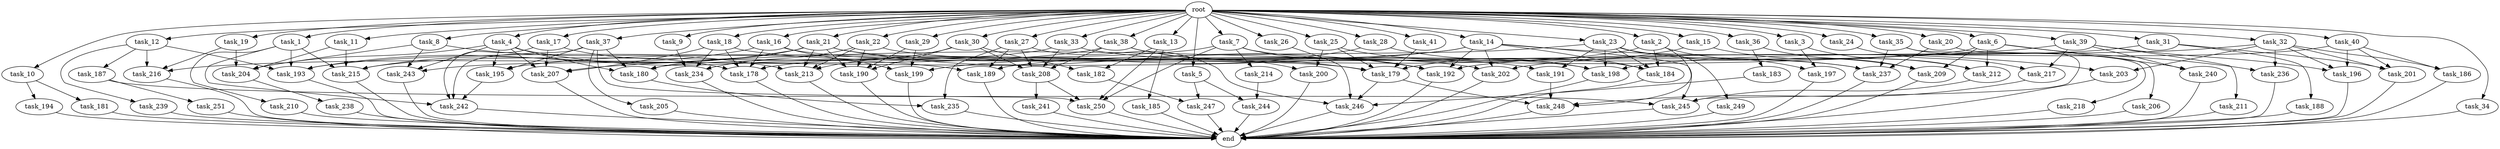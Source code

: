 digraph G {
  task_217 [size="1168231104.512000"];
  task_12 [size="2.048000"];
  task_199 [size="1047972020.224000"];
  task_36 [size="2.048000"];
  task_19 [size="2.048000"];
  task_249 [size="429496729.600000"];
  task_196 [size="962072674.304000"];
  root [size="0.000000"];
  task_10 [size="2.048000"];
  task_18 [size="2.048000"];
  task_1 [size="2.048000"];
  task_189 [size="2920577761.280000"];
  task_183 [size="1391569403.904000"];
  task_4 [size="2.048000"];
  task_33 [size="2.048000"];
  task_235 [size="2491081031.680000"];
  task_234 [size="584115552.256000"];
  task_22 [size="2.048000"];
  task_205 [size="429496729.600000"];
  task_15 [size="2.048000"];
  task_5 [size="2.048000"];
  end [size="0.000000"];
  task_206 [size="68719476.736000"];
  task_246 [size="5634997092.352000"];
  task_218 [size="618475290.624000"];
  task_14 [size="2.048000"];
  task_244 [size="687194767.360000"];
  task_38 [size="2.048000"];
  task_241 [size="154618822.656000"];
  task_16 [size="2.048000"];
  task_7 [size="2.048000"];
  task_242 [size="3762391351.296000"];
  task_27 [size="2.048000"];
  task_203 [size="1047972020.224000"];
  task_211 [size="68719476.736000"];
  task_26 [size="2.048000"];
  task_30 [size="2.048000"];
  task_239 [size="154618822.656000"];
  task_209 [size="3539053051.904000"];
  task_193 [size="1889785610.240000"];
  task_245 [size="1632087572.480000"];
  task_213 [size="2886218022.912000"];
  task_200 [size="498216206.336000"];
  task_214 [size="618475290.624000"];
  task_197 [size="1717986918.400000"];
  task_39 [size="2.048000"];
  task_215 [size="1889785610.240000"];
  task_192 [size="2164663517.184000"];
  task_204 [size="3246995275.776000"];
  task_201 [size="1735166787.584000"];
  task_17 [size="2.048000"];
  task_236 [size="2336462209.024000"];
  task_31 [size="2.048000"];
  task_194 [size="154618822.656000"];
  task_2 [size="2.048000"];
  task_41 [size="2.048000"];
  task_216 [size="1202590842.880000"];
  task_237 [size="1580547964.928000"];
  task_35 [size="2.048000"];
  task_3 [size="2.048000"];
  task_187 [size="154618822.656000"];
  task_247 [size="137438953.472000"];
  task_40 [size="2.048000"];
  task_181 [size="154618822.656000"];
  task_184 [size="2095944040.448000"];
  task_8 [size="2.048000"];
  task_191 [size="704374636.544000"];
  task_212 [size="3092376453.120000"];
  task_25 [size="2.048000"];
  task_198 [size="1752346656.768000"];
  task_21 [size="2.048000"];
  task_28 [size="2.048000"];
  task_182 [size="3109556322.304000"];
  task_23 [size="2.048000"];
  task_190 [size="2542620639.232000"];
  task_6 [size="2.048000"];
  task_207 [size="3006477107.200000"];
  task_32 [size="2.048000"];
  task_250 [size="2594160246.784000"];
  task_20 [size="2.048000"];
  task_243 [size="2078764171.264000"];
  task_238 [size="1099511627.776000"];
  task_9 [size="2.048000"];
  task_37 [size="2.048000"];
  task_180 [size="3813930958.848000"];
  task_248 [size="4329327034.368000"];
  task_188 [size="841813590.016000"];
  task_195 [size="2250562863.104000"];
  task_185 [size="1391569403.904000"];
  task_186 [size="893353197.568000"];
  task_34 [size="2.048000"];
  task_240 [size="1786706395.136000"];
  task_202 [size="858993459.200000"];
  task_29 [size="2.048000"];
  task_178 [size="2319282339.840000"];
  task_13 [size="2.048000"];
  task_251 [size="154618822.656000"];
  task_24 [size="2.048000"];
  task_208 [size="3161095929.856000"];
  task_11 [size="2.048000"];
  task_179 [size="1082331758.592000"];
  task_210 [size="841813590.016000"];

  task_217 -> task_248 [size="134217728.000000"];
  task_12 -> task_187 [size="75497472.000000"];
  task_12 -> task_216 [size="75497472.000000"];
  task_12 -> task_239 [size="75497472.000000"];
  task_12 -> task_193 [size="75497472.000000"];
  task_199 -> end [size="1.000000"];
  task_36 -> task_183 [size="679477248.000000"];
  task_36 -> task_209 [size="679477248.000000"];
  task_19 -> task_216 [size="301989888.000000"];
  task_19 -> task_204 [size="301989888.000000"];
  task_249 -> end [size="1.000000"];
  task_196 -> end [size="1.000000"];
  root -> task_12 [size="1.000000"];
  root -> task_35 [size="1.000000"];
  root -> task_14 [size="1.000000"];
  root -> task_36 [size="1.000000"];
  root -> task_37 [size="1.000000"];
  root -> task_6 [size="1.000000"];
  root -> task_32 [size="1.000000"];
  root -> task_38 [size="1.000000"];
  root -> task_19 [size="1.000000"];
  root -> task_13 [size="1.000000"];
  root -> task_20 [size="1.000000"];
  root -> task_16 [size="1.000000"];
  root -> task_9 [size="1.000000"];
  root -> task_31 [size="1.000000"];
  root -> task_10 [size="1.000000"];
  root -> task_1 [size="1.000000"];
  root -> task_18 [size="1.000000"];
  root -> task_5 [size="1.000000"];
  root -> task_2 [size="1.000000"];
  root -> task_4 [size="1.000000"];
  root -> task_27 [size="1.000000"];
  root -> task_41 [size="1.000000"];
  root -> task_11 [size="1.000000"];
  root -> task_23 [size="1.000000"];
  root -> task_3 [size="1.000000"];
  root -> task_26 [size="1.000000"];
  root -> task_7 [size="1.000000"];
  root -> task_40 [size="1.000000"];
  root -> task_34 [size="1.000000"];
  root -> task_17 [size="1.000000"];
  root -> task_33 [size="1.000000"];
  root -> task_15 [size="1.000000"];
  root -> task_22 [size="1.000000"];
  root -> task_29 [size="1.000000"];
  root -> task_8 [size="1.000000"];
  root -> task_30 [size="1.000000"];
  root -> task_39 [size="1.000000"];
  root -> task_25 [size="1.000000"];
  root -> task_24 [size="1.000000"];
  root -> task_21 [size="1.000000"];
  root -> task_28 [size="1.000000"];
  task_10 -> task_194 [size="75497472.000000"];
  task_10 -> task_181 [size="75497472.000000"];
  task_18 -> task_207 [size="75497472.000000"];
  task_18 -> task_202 [size="75497472.000000"];
  task_18 -> task_234 [size="75497472.000000"];
  task_18 -> task_178 [size="75497472.000000"];
  task_1 -> task_193 [size="411041792.000000"];
  task_1 -> task_242 [size="411041792.000000"];
  task_1 -> task_215 [size="411041792.000000"];
  task_1 -> task_210 [size="411041792.000000"];
  task_189 -> end [size="1.000000"];
  task_183 -> task_246 [size="838860800.000000"];
  task_4 -> task_207 [size="679477248.000000"];
  task_4 -> task_243 [size="679477248.000000"];
  task_4 -> task_180 [size="679477248.000000"];
  task_4 -> task_195 [size="679477248.000000"];
  task_4 -> task_204 [size="679477248.000000"];
  task_4 -> task_189 [size="679477248.000000"];
  task_33 -> task_208 [size="134217728.000000"];
  task_33 -> task_215 [size="134217728.000000"];
  task_33 -> task_237 [size="134217728.000000"];
  task_235 -> end [size="1.000000"];
  task_234 -> end [size="1.000000"];
  task_22 -> task_190 [size="134217728.000000"];
  task_22 -> task_213 [size="134217728.000000"];
  task_22 -> task_198 [size="134217728.000000"];
  task_22 -> task_234 [size="134217728.000000"];
  task_205 -> end [size="1.000000"];
  task_15 -> task_179 [size="134217728.000000"];
  task_15 -> task_212 [size="134217728.000000"];
  task_5 -> task_247 [size="33554432.000000"];
  task_5 -> task_244 [size="33554432.000000"];
  task_206 -> end [size="1.000000"];
  task_246 -> end [size="1.000000"];
  task_218 -> end [size="1.000000"];
  task_14 -> task_184 [size="209715200.000000"];
  task_14 -> task_202 [size="209715200.000000"];
  task_14 -> task_203 [size="209715200.000000"];
  task_14 -> task_245 [size="209715200.000000"];
  task_14 -> task_192 [size="209715200.000000"];
  task_14 -> task_195 [size="209715200.000000"];
  task_14 -> task_216 [size="209715200.000000"];
  task_244 -> end [size="1.000000"];
  task_38 -> task_208 [size="33554432.000000"];
  task_38 -> task_243 [size="33554432.000000"];
  task_38 -> task_179 [size="33554432.000000"];
  task_38 -> task_200 [size="33554432.000000"];
  task_241 -> end [size="1.000000"];
  task_16 -> task_179 [size="75497472.000000"];
  task_16 -> task_199 [size="75497472.000000"];
  task_16 -> task_215 [size="75497472.000000"];
  task_16 -> task_178 [size="75497472.000000"];
  task_7 -> task_214 [size="301989888.000000"];
  task_7 -> task_250 [size="301989888.000000"];
  task_7 -> task_192 [size="301989888.000000"];
  task_7 -> task_193 [size="301989888.000000"];
  task_7 -> task_237 [size="301989888.000000"];
  task_242 -> end [size="1.000000"];
  task_27 -> task_235 [size="536870912.000000"];
  task_27 -> task_246 [size="536870912.000000"];
  task_27 -> task_208 [size="536870912.000000"];
  task_27 -> task_189 [size="536870912.000000"];
  task_203 -> end [size="1.000000"];
  task_211 -> end [size="1.000000"];
  task_26 -> task_246 [size="536870912.000000"];
  task_30 -> task_182 [size="838860800.000000"];
  task_30 -> task_213 [size="838860800.000000"];
  task_30 -> task_208 [size="838860800.000000"];
  task_30 -> task_190 [size="838860800.000000"];
  task_239 -> end [size="1.000000"];
  task_209 -> end [size="1.000000"];
  task_193 -> end [size="1.000000"];
  task_245 -> end [size="1.000000"];
  task_213 -> end [size="1.000000"];
  task_200 -> end [size="1.000000"];
  task_214 -> task_244 [size="301989888.000000"];
  task_197 -> end [size="1.000000"];
  task_39 -> task_217 [size="33554432.000000"];
  task_39 -> task_240 [size="33554432.000000"];
  task_39 -> task_196 [size="33554432.000000"];
  task_39 -> task_207 [size="33554432.000000"];
  task_39 -> task_211 [size="33554432.000000"];
  task_215 -> end [size="1.000000"];
  task_192 -> end [size="1.000000"];
  task_204 -> task_238 [size="536870912.000000"];
  task_201 -> end [size="1.000000"];
  task_17 -> task_207 [size="679477248.000000"];
  task_17 -> task_242 [size="679477248.000000"];
  task_17 -> task_178 [size="679477248.000000"];
  task_236 -> end [size="1.000000"];
  task_31 -> task_201 [size="411041792.000000"];
  task_31 -> task_192 [size="411041792.000000"];
  task_31 -> task_188 [size="411041792.000000"];
  task_194 -> end [size="1.000000"];
  task_2 -> task_197 [size="301989888.000000"];
  task_2 -> task_184 [size="301989888.000000"];
  task_2 -> task_248 [size="301989888.000000"];
  task_2 -> task_178 [size="301989888.000000"];
  task_41 -> task_179 [size="75497472.000000"];
  task_216 -> end [size="1.000000"];
  task_237 -> end [size="1.000000"];
  task_35 -> task_245 [size="301989888.000000"];
  task_35 -> task_218 [size="301989888.000000"];
  task_35 -> task_237 [size="301989888.000000"];
  task_3 -> task_197 [size="536870912.000000"];
  task_3 -> task_212 [size="536870912.000000"];
  task_187 -> task_245 [size="75497472.000000"];
  task_187 -> task_251 [size="75497472.000000"];
  task_247 -> end [size="1.000000"];
  task_40 -> task_201 [size="134217728.000000"];
  task_40 -> task_196 [size="134217728.000000"];
  task_40 -> task_202 [size="134217728.000000"];
  task_40 -> task_186 [size="134217728.000000"];
  task_181 -> end [size="1.000000"];
  task_184 -> end [size="1.000000"];
  task_8 -> task_213 [size="301989888.000000"];
  task_8 -> task_243 [size="301989888.000000"];
  task_8 -> task_204 [size="301989888.000000"];
  task_191 -> task_248 [size="838860800.000000"];
  task_212 -> task_245 [size="209715200.000000"];
  task_25 -> task_198 [size="209715200.000000"];
  task_25 -> task_179 [size="209715200.000000"];
  task_25 -> task_200 [size="209715200.000000"];
  task_198 -> end [size="1.000000"];
  task_21 -> task_191 [size="134217728.000000"];
  task_21 -> task_180 [size="134217728.000000"];
  task_21 -> task_190 [size="134217728.000000"];
  task_21 -> task_213 [size="134217728.000000"];
  task_21 -> task_192 [size="134217728.000000"];
  task_21 -> task_193 [size="134217728.000000"];
  task_28 -> task_184 [size="301989888.000000"];
  task_28 -> task_199 [size="301989888.000000"];
  task_182 -> task_247 [size="33554432.000000"];
  task_23 -> task_249 [size="209715200.000000"];
  task_23 -> task_184 [size="209715200.000000"];
  task_23 -> task_191 [size="209715200.000000"];
  task_23 -> task_198 [size="209715200.000000"];
  task_23 -> task_209 [size="209715200.000000"];
  task_23 -> task_189 [size="209715200.000000"];
  task_190 -> end [size="1.000000"];
  task_6 -> task_180 [size="838860800.000000"];
  task_6 -> task_236 [size="838860800.000000"];
  task_6 -> task_209 [size="838860800.000000"];
  task_6 -> task_212 [size="838860800.000000"];
  task_6 -> task_240 [size="838860800.000000"];
  task_207 -> end [size="1.000000"];
  task_32 -> task_201 [size="301989888.000000"];
  task_32 -> task_196 [size="301989888.000000"];
  task_32 -> task_203 [size="301989888.000000"];
  task_32 -> task_186 [size="301989888.000000"];
  task_32 -> task_236 [size="301989888.000000"];
  task_32 -> task_198 [size="301989888.000000"];
  task_250 -> end [size="1.000000"];
  task_20 -> task_206 [size="33554432.000000"];
  task_20 -> task_237 [size="33554432.000000"];
  task_243 -> end [size="1.000000"];
  task_238 -> end [size="1.000000"];
  task_9 -> task_234 [size="75497472.000000"];
  task_37 -> task_180 [size="209715200.000000"];
  task_37 -> task_205 [size="209715200.000000"];
  task_37 -> task_195 [size="209715200.000000"];
  task_37 -> task_242 [size="209715200.000000"];
  task_37 -> task_250 [size="209715200.000000"];
  task_180 -> task_235 [size="679477248.000000"];
  task_248 -> end [size="1.000000"];
  task_188 -> end [size="1.000000"];
  task_195 -> task_242 [size="536870912.000000"];
  task_185 -> end [size="1.000000"];
  task_186 -> end [size="1.000000"];
  task_34 -> end [size="1.000000"];
  task_240 -> end [size="1.000000"];
  task_202 -> end [size="1.000000"];
  task_29 -> task_190 [size="134217728.000000"];
  task_29 -> task_199 [size="134217728.000000"];
  task_178 -> end [size="1.000000"];
  task_13 -> task_182 [size="679477248.000000"];
  task_13 -> task_185 [size="679477248.000000"];
  task_13 -> task_250 [size="679477248.000000"];
  task_251 -> end [size="1.000000"];
  task_24 -> task_217 [size="536870912.000000"];
  task_208 -> task_250 [size="75497472.000000"];
  task_208 -> task_241 [size="75497472.000000"];
  task_11 -> task_204 [size="301989888.000000"];
  task_11 -> task_215 [size="301989888.000000"];
  task_179 -> task_248 [size="838860800.000000"];
  task_179 -> task_246 [size="838860800.000000"];
  task_210 -> end [size="1.000000"];
}
